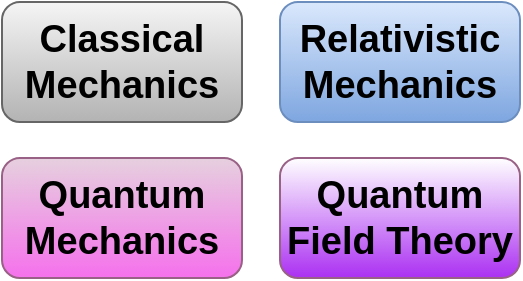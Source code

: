 <mxfile version="14.5.0" type="github">
  <diagram id="9IMghsSp_HW23RW7wn-J" name="Page-1">
    <mxGraphModel dx="1709" dy="1102" grid="1" gridSize="10" guides="1" tooltips="1" connect="1" arrows="1" fold="1" page="1" pageScale="1" pageWidth="850" pageHeight="1100" math="0" shadow="0">
      <root>
        <mxCell id="0" />
        <mxCell id="1" parent="0" />
        <mxCell id="KhhMZYQ1L5fq1iBN_DM4-1" value="&lt;div style=&quot;font-size: 19px;&quot;&gt;Classical&lt;/div&gt;&lt;div style=&quot;font-size: 19px;&quot;&gt;Mechanics&lt;br style=&quot;font-size: 19px;&quot;&gt;&lt;/div&gt;" style="rounded=1;whiteSpace=wrap;html=1;fillColor=#f5f5f5;strokeColor=#666666;fontStyle=1;fontSize=19;gradientColor=#b3b3b3;" vertex="1" parent="1">
          <mxGeometry x="241" y="441" width="120" height="60" as="geometry" />
        </mxCell>
        <mxCell id="KhhMZYQ1L5fq1iBN_DM4-2" value="&lt;div style=&quot;font-size: 19px&quot;&gt;Quantum&lt;/div&gt;&lt;div style=&quot;font-size: 19px&quot;&gt;Mechanics&lt;br style=&quot;font-size: 19px&quot;&gt;&lt;/div&gt;" style="rounded=1;whiteSpace=wrap;html=1;fillColor=#e6d0de;strokeColor=#996185;fontStyle=1;fontSize=19;gradientColor=#F571EC;" vertex="1" parent="1">
          <mxGeometry x="241" y="519" width="120" height="60" as="geometry" />
        </mxCell>
        <mxCell id="KhhMZYQ1L5fq1iBN_DM4-3" value="&lt;div style=&quot;font-size: 19px&quot;&gt;Relativistic&lt;/div&gt;&lt;div style=&quot;font-size: 19px&quot;&gt;Mechanics&lt;br style=&quot;font-size: 19px&quot;&gt;&lt;/div&gt;" style="rounded=1;whiteSpace=wrap;html=1;fillColor=#dae8fc;strokeColor=#6c8ebf;fontStyle=1;fontSize=19;gradientColor=#7ea6e0;" vertex="1" parent="1">
          <mxGeometry x="380" y="441" width="120" height="60" as="geometry" />
        </mxCell>
        <mxCell id="KhhMZYQ1L5fq1iBN_DM4-4" value="&lt;div style=&quot;font-size: 19px&quot;&gt;Quantum&lt;/div&gt;&lt;div style=&quot;font-size: 19px&quot;&gt;Field Theory&lt;br style=&quot;font-size: 19px&quot;&gt;&lt;/div&gt;" style="rounded=1;whiteSpace=wrap;html=1;strokeColor=#996185;fontStyle=1;fontSize=19;fillColor=#FFFFFF;gradientColor=#AB30F2;" vertex="1" parent="1">
          <mxGeometry x="380" y="519" width="120" height="60" as="geometry" />
        </mxCell>
      </root>
    </mxGraphModel>
  </diagram>
</mxfile>
